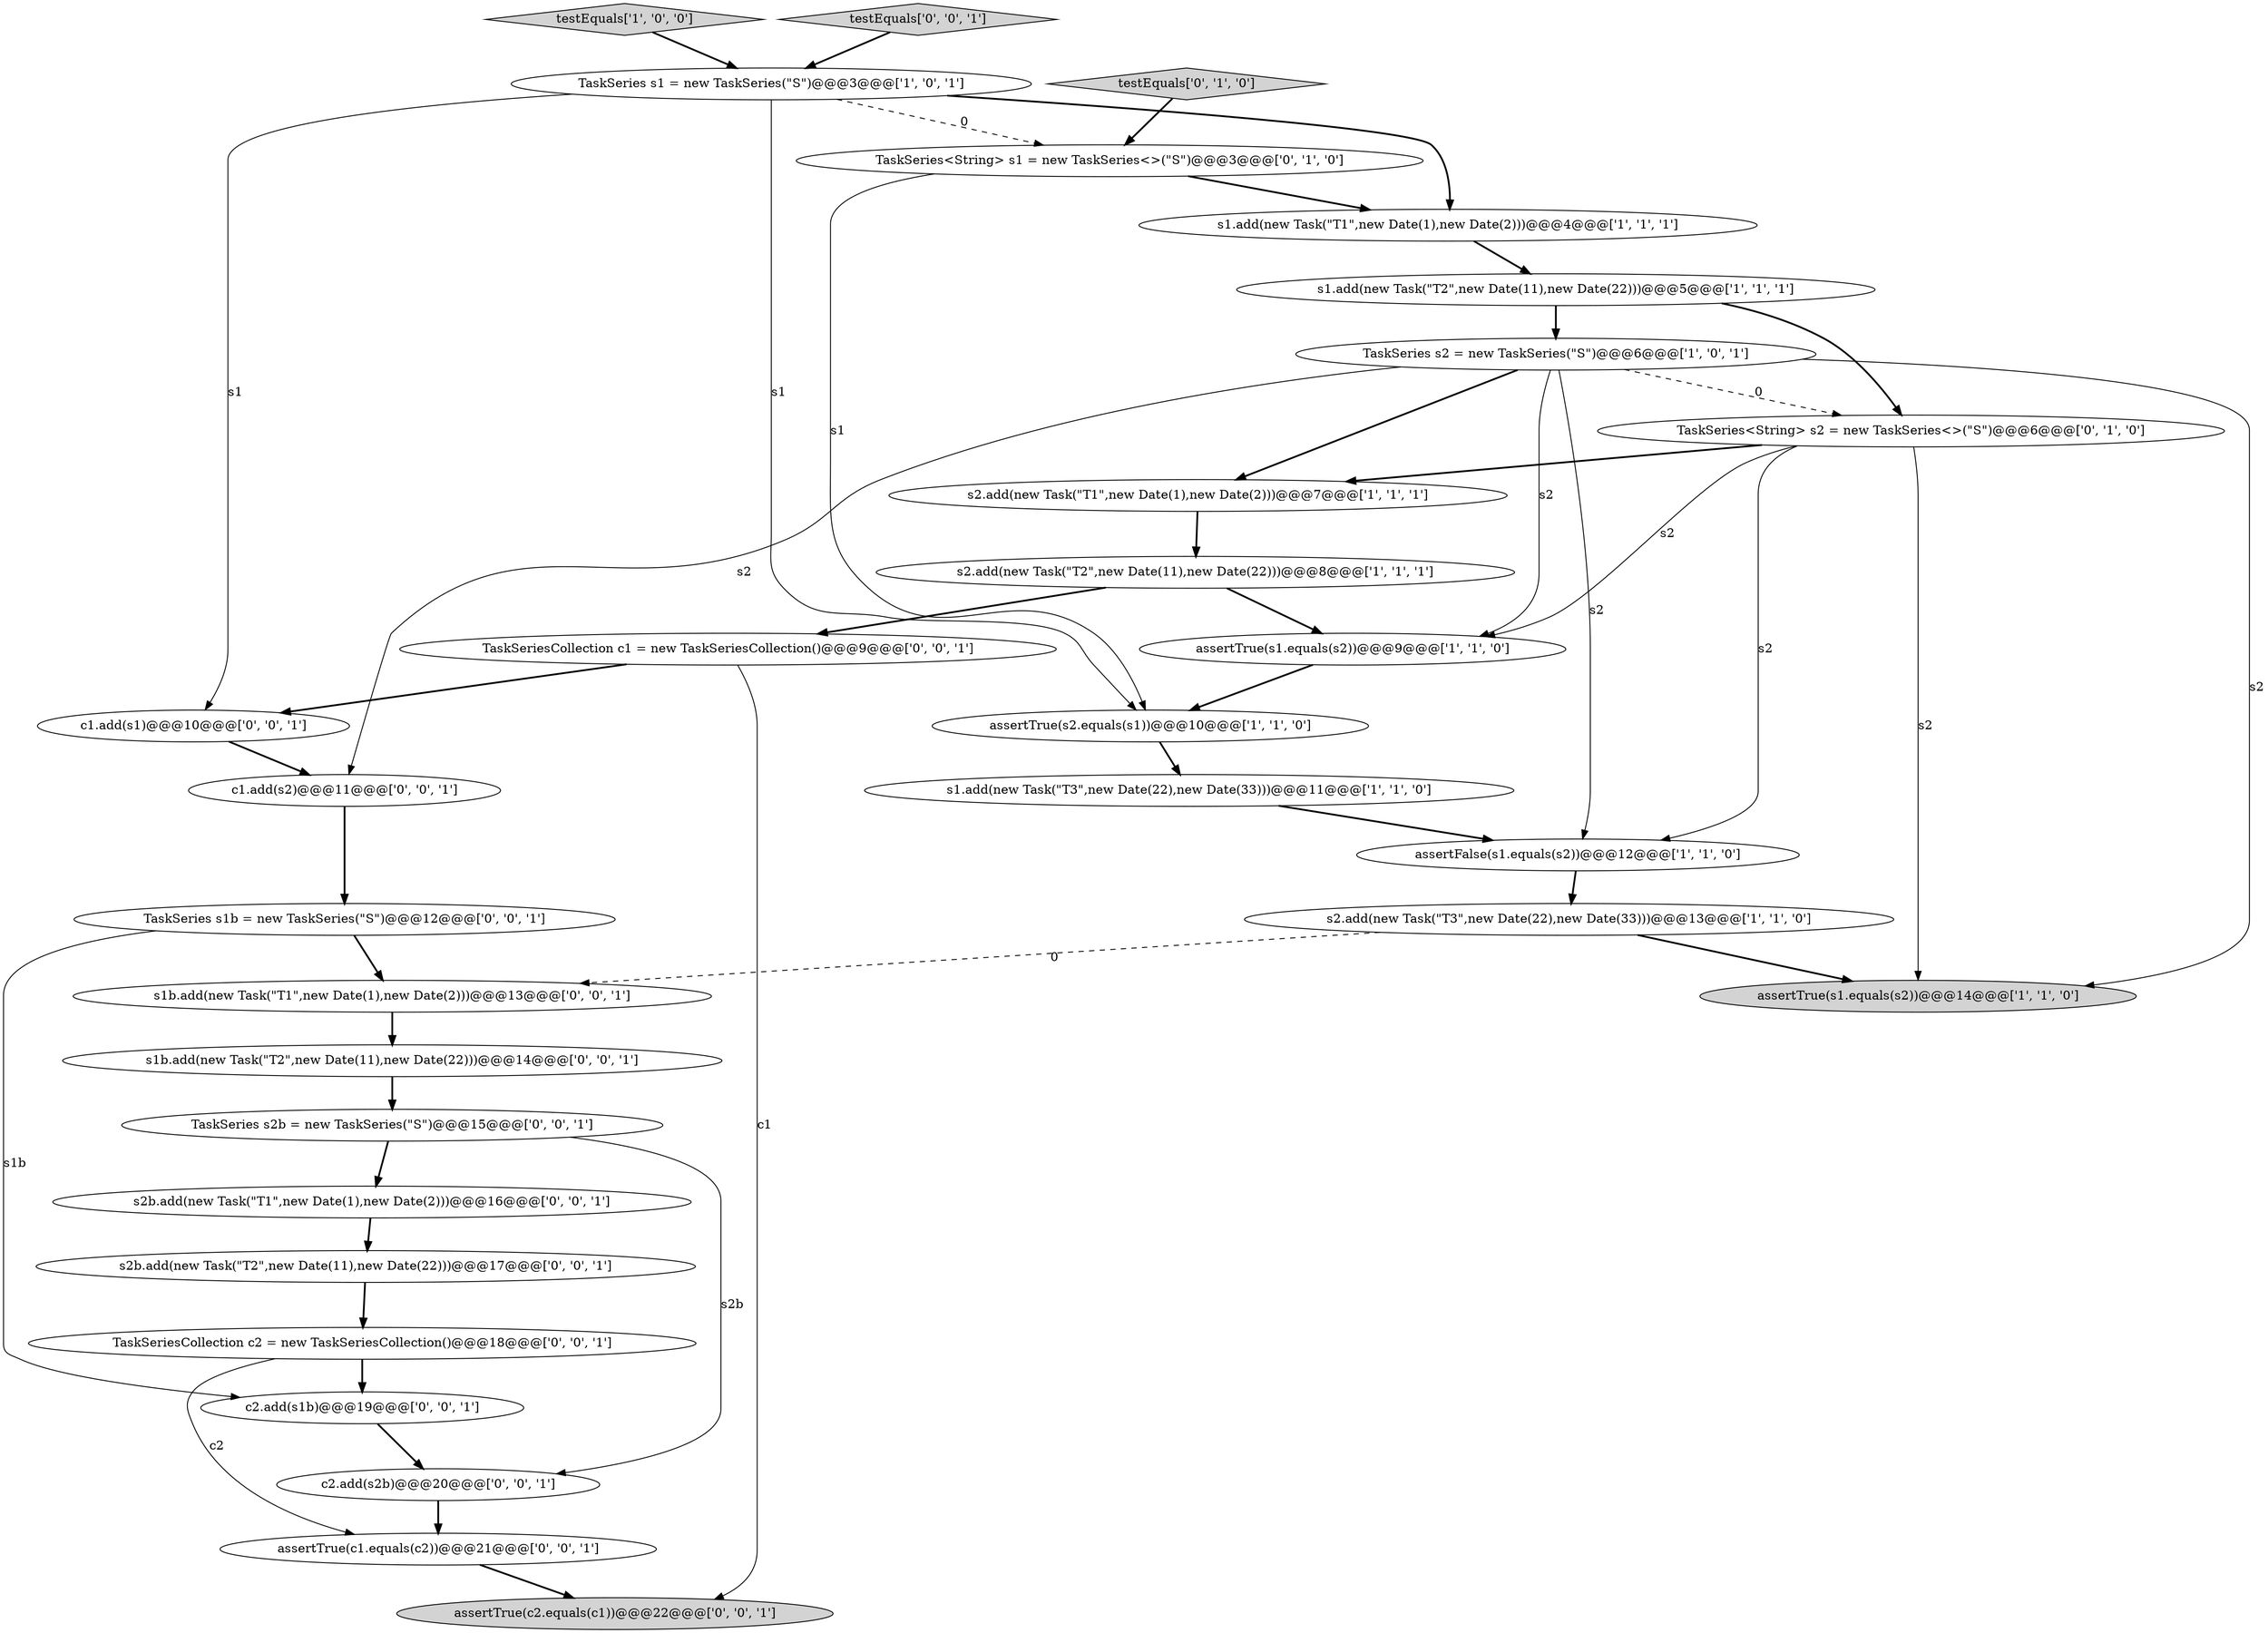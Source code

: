 digraph {
10 [style = filled, label = "TaskSeries s1 = new TaskSeries(\"S\")@@@3@@@['1', '0', '1']", fillcolor = white, shape = ellipse image = "AAA0AAABBB1BBB"];
4 [style = filled, label = "s1.add(new Task(\"T3\",new Date(22),new Date(33)))@@@11@@@['1', '1', '0']", fillcolor = white, shape = ellipse image = "AAA0AAABBB1BBB"];
9 [style = filled, label = "s2.add(new Task(\"T2\",new Date(11),new Date(22)))@@@8@@@['1', '1', '1']", fillcolor = white, shape = ellipse image = "AAA0AAABBB1BBB"];
16 [style = filled, label = "assertTrue(c1.equals(c2))@@@21@@@['0', '0', '1']", fillcolor = white, shape = ellipse image = "AAA0AAABBB3BBB"];
5 [style = filled, label = "TaskSeries s2 = new TaskSeries(\"S\")@@@6@@@['1', '0', '1']", fillcolor = white, shape = ellipse image = "AAA0AAABBB1BBB"];
28 [style = filled, label = "c2.add(s2b)@@@20@@@['0', '0', '1']", fillcolor = white, shape = ellipse image = "AAA0AAABBB3BBB"];
3 [style = filled, label = "assertTrue(s2.equals(s1))@@@10@@@['1', '1', '0']", fillcolor = white, shape = ellipse image = "AAA0AAABBB1BBB"];
30 [style = filled, label = "assertTrue(c2.equals(c1))@@@22@@@['0', '0', '1']", fillcolor = lightgray, shape = ellipse image = "AAA0AAABBB3BBB"];
2 [style = filled, label = "s1.add(new Task(\"T2\",new Date(11),new Date(22)))@@@5@@@['1', '1', '1']", fillcolor = white, shape = ellipse image = "AAA0AAABBB1BBB"];
0 [style = filled, label = "assertFalse(s1.equals(s2))@@@12@@@['1', '1', '0']", fillcolor = white, shape = ellipse image = "AAA0AAABBB1BBB"];
19 [style = filled, label = "c1.add(s2)@@@11@@@['0', '0', '1']", fillcolor = white, shape = ellipse image = "AAA0AAABBB3BBB"];
23 [style = filled, label = "s1b.add(new Task(\"T1\",new Date(1),new Date(2)))@@@13@@@['0', '0', '1']", fillcolor = white, shape = ellipse image = "AAA0AAABBB3BBB"];
12 [style = filled, label = "assertTrue(s1.equals(s2))@@@9@@@['1', '1', '0']", fillcolor = white, shape = ellipse image = "AAA0AAABBB1BBB"];
11 [style = filled, label = "s2.add(new Task(\"T1\",new Date(1),new Date(2)))@@@7@@@['1', '1', '1']", fillcolor = white, shape = ellipse image = "AAA0AAABBB1BBB"];
17 [style = filled, label = "c2.add(s1b)@@@19@@@['0', '0', '1']", fillcolor = white, shape = ellipse image = "AAA0AAABBB3BBB"];
8 [style = filled, label = "assertTrue(s1.equals(s2))@@@14@@@['1', '1', '0']", fillcolor = lightgray, shape = ellipse image = "AAA0AAABBB1BBB"];
7 [style = filled, label = "testEquals['1', '0', '0']", fillcolor = lightgray, shape = diamond image = "AAA0AAABBB1BBB"];
26 [style = filled, label = "s1b.add(new Task(\"T2\",new Date(11),new Date(22)))@@@14@@@['0', '0', '1']", fillcolor = white, shape = ellipse image = "AAA0AAABBB3BBB"];
20 [style = filled, label = "TaskSeries s1b = new TaskSeries(\"S\")@@@12@@@['0', '0', '1']", fillcolor = white, shape = ellipse image = "AAA0AAABBB3BBB"];
21 [style = filled, label = "testEquals['0', '0', '1']", fillcolor = lightgray, shape = diamond image = "AAA0AAABBB3BBB"];
24 [style = filled, label = "s2b.add(new Task(\"T2\",new Date(11),new Date(22)))@@@17@@@['0', '0', '1']", fillcolor = white, shape = ellipse image = "AAA0AAABBB3BBB"];
15 [style = filled, label = "TaskSeries<String> s2 = new TaskSeries<>(\"S\")@@@6@@@['0', '1', '0']", fillcolor = white, shape = ellipse image = "AAA1AAABBB2BBB"];
25 [style = filled, label = "TaskSeriesCollection c1 = new TaskSeriesCollection()@@@9@@@['0', '0', '1']", fillcolor = white, shape = ellipse image = "AAA0AAABBB3BBB"];
14 [style = filled, label = "testEquals['0', '1', '0']", fillcolor = lightgray, shape = diamond image = "AAA0AAABBB2BBB"];
6 [style = filled, label = "s2.add(new Task(\"T3\",new Date(22),new Date(33)))@@@13@@@['1', '1', '0']", fillcolor = white, shape = ellipse image = "AAA0AAABBB1BBB"];
22 [style = filled, label = "TaskSeries s2b = new TaskSeries(\"S\")@@@15@@@['0', '0', '1']", fillcolor = white, shape = ellipse image = "AAA0AAABBB3BBB"];
29 [style = filled, label = "s2b.add(new Task(\"T1\",new Date(1),new Date(2)))@@@16@@@['0', '0', '1']", fillcolor = white, shape = ellipse image = "AAA0AAABBB3BBB"];
27 [style = filled, label = "TaskSeriesCollection c2 = new TaskSeriesCollection()@@@18@@@['0', '0', '1']", fillcolor = white, shape = ellipse image = "AAA0AAABBB3BBB"];
18 [style = filled, label = "c1.add(s1)@@@10@@@['0', '0', '1']", fillcolor = white, shape = ellipse image = "AAA0AAABBB3BBB"];
1 [style = filled, label = "s1.add(new Task(\"T1\",new Date(1),new Date(2)))@@@4@@@['1', '1', '1']", fillcolor = white, shape = ellipse image = "AAA0AAABBB1BBB"];
13 [style = filled, label = "TaskSeries<String> s1 = new TaskSeries<>(\"S\")@@@3@@@['0', '1', '0']", fillcolor = white, shape = ellipse image = "AAA1AAABBB2BBB"];
0->6 [style = bold, label=""];
22->29 [style = bold, label=""];
26->22 [style = bold, label=""];
20->23 [style = bold, label=""];
5->0 [style = solid, label="s2"];
28->16 [style = bold, label=""];
5->8 [style = solid, label="s2"];
15->8 [style = solid, label="s2"];
10->3 [style = solid, label="s1"];
7->10 [style = bold, label=""];
2->5 [style = bold, label=""];
19->20 [style = bold, label=""];
5->12 [style = solid, label="s2"];
27->16 [style = solid, label="c2"];
20->17 [style = solid, label="s1b"];
14->13 [style = bold, label=""];
11->9 [style = bold, label=""];
25->30 [style = solid, label="c1"];
25->18 [style = bold, label=""];
6->8 [style = bold, label=""];
21->10 [style = bold, label=""];
23->26 [style = bold, label=""];
10->1 [style = bold, label=""];
15->0 [style = solid, label="s2"];
15->11 [style = bold, label=""];
5->11 [style = bold, label=""];
18->19 [style = bold, label=""];
12->3 [style = bold, label=""];
27->17 [style = bold, label=""];
17->28 [style = bold, label=""];
5->19 [style = solid, label="s2"];
13->1 [style = bold, label=""];
24->27 [style = bold, label=""];
16->30 [style = bold, label=""];
29->24 [style = bold, label=""];
13->3 [style = solid, label="s1"];
9->25 [style = bold, label=""];
22->28 [style = solid, label="s2b"];
1->2 [style = bold, label=""];
3->4 [style = bold, label=""];
2->15 [style = bold, label=""];
15->12 [style = solid, label="s2"];
4->0 [style = bold, label=""];
10->18 [style = solid, label="s1"];
9->12 [style = bold, label=""];
10->13 [style = dashed, label="0"];
5->15 [style = dashed, label="0"];
6->23 [style = dashed, label="0"];
}
